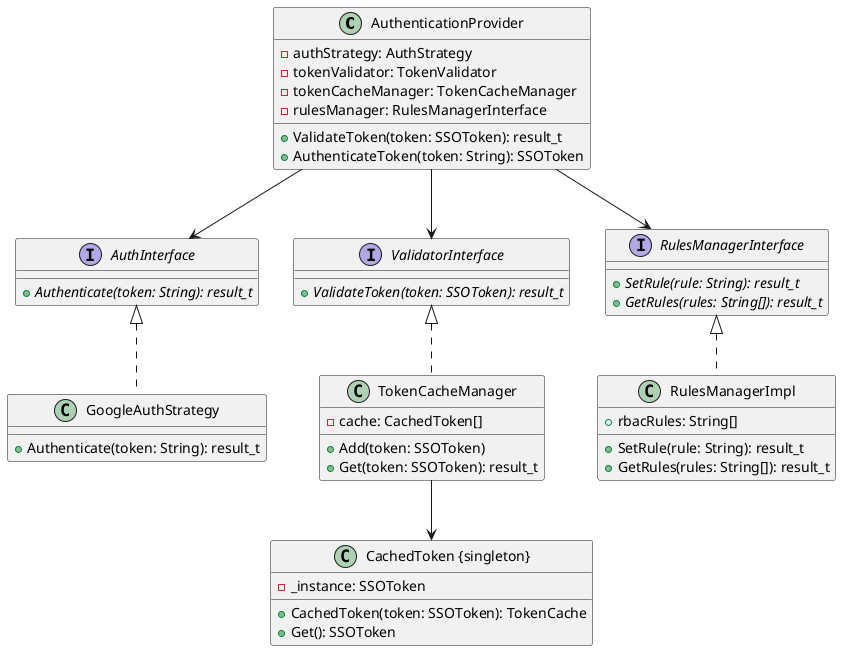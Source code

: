 @startuml
class AuthenticationProvider {
  -authStrategy: AuthStrategy
  -tokenValidator: TokenValidator
  -tokenCacheManager: TokenCacheManager
  -rulesManager: RulesManagerInterface
  +ValidateToken(token: SSOToken): result_t
  +AuthenticateToken(token: String): SSOToken
}

interface AuthInterface {
  {abstract} +Authenticate(token: String): result_t
}

class GoogleAuthStrategy implements AuthInterface {
  +Authenticate(token: String): result_t
}

interface ValidatorInterface {
  {abstract} +ValidateToken(token: SSOToken): result_t
}

class TokenCacheManager implements ValidatorInterface {
  -cache: CachedToken[]
  +Add(token: SSOToken)
  +Get(token: SSOToken): result_t
}

class "CachedToken {singleton}" as CachedToken {
  -_instance: SSOToken
  +CachedToken(token: SSOToken): TokenCache
  +Get(): SSOToken
}

interface RulesManagerInterface {
  {abstract} +SetRule(rule: String): result_t
  {abstract} +GetRules(rules: String[]): result_t
}

class RulesManagerImpl implements RulesManagerInterface {
  +rbacRules: String[]
  +SetRule(rule: String): result_t
  +GetRules(rules: String[]): result_t
}

AuthenticationProvider --> AuthInterface
AuthenticationProvider --> RulesManagerInterface
AuthenticationProvider --> ValidatorInterface
TokenCacheManager --> CachedToken
@enduml
